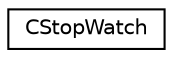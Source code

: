 digraph "Graphical Class Hierarchy"
{
  edge [fontname="Helvetica",fontsize="10",labelfontname="Helvetica",labelfontsize="10"];
  node [fontname="Helvetica",fontsize="10",shape=record];
  rankdir="LR";
  Node1 [label="CStopWatch",height=0.2,width=0.4,color="black", fillcolor="white", style="filled",URL="$class_c_stop_watch.html"];
}
